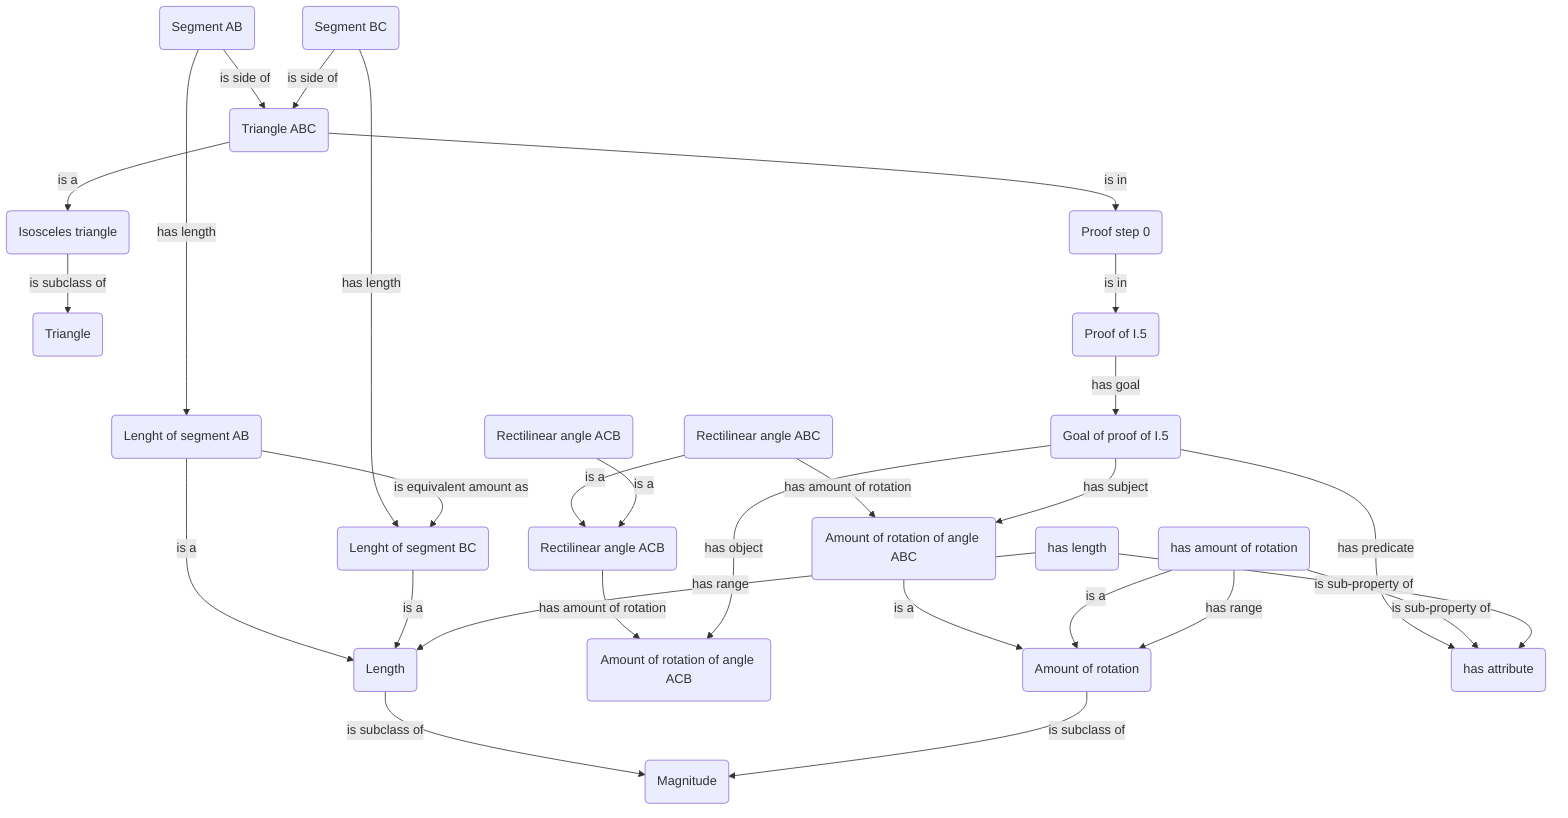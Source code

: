 flowchart TD
    A(Triangle ABC) -->|is a| B(Isosceles triangle)
    B-->|is subclass of| C(Triangle)
    D(Segment AB) -->|is side of| A
    E(Segment BC) -->|is side of| A
    D -->|has length| F(Lenght of segment AB)
    E -->|has length| G(Lenght of segment BC)
    F -->|is equivalent amount as| G
    F -->|is a| H(Length)
    G -->|is a| H
    H -->|is subclass of| I(Magnitude)
    A -->|is in| J(Proof step 0)
    J -->|is in| K(Proof of I.5)
    K -->|has goal| L(Goal of proof of I.5)
    M(Rectilinear angle ABC) -->|is a| N(Rectilinear angle)
    O(Rectilinear angle ACB) -->|is a| N(Rectilinear angle)
    M(Rectilinear angle ABC) -->|has amount of rotation| P(Amount of rotation of angle ABC)
    N(Rectilinear angle ACB) -->|has amount of rotation| Q(Amount of rotation of angle ACB)
    P(Amount of rotation of angle ABC) -->|is a| R(Amount of rotation)
    S(Amount of rotation of angle ACB) -->|is a| R(Amount of rotation)
    R(Amount of rotation) -->|is subclass of| I
    L -->|has subject| P
    L -->|has predicate| T(is equivalent amount as)
    L -->|has object| Q
    S(has amount of rotation) -->|is sub-property of| T(has attribute)
    U(has length) -->|is sub-property of| T
    S -->|has range| R
    U -->|has range| H